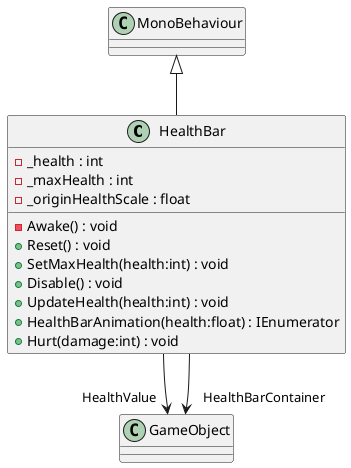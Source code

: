 @startuml
class HealthBar {
    - _health : int
    - _maxHealth : int
    - _originHealthScale : float
    - Awake() : void
    + Reset() : void
    + SetMaxHealth(health:int) : void
    + Disable() : void
    + UpdateHealth(health:int) : void
    + HealthBarAnimation(health:float) : IEnumerator
    + Hurt(damage:int) : void
}
MonoBehaviour <|-- HealthBar
HealthBar --> "HealthValue" GameObject
HealthBar --> "HealthBarContainer" GameObject
@enduml
